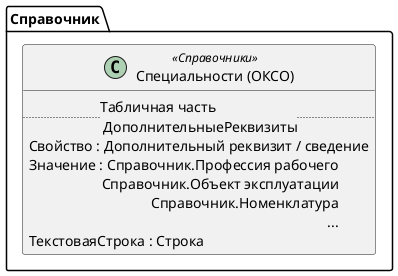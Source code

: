 ﻿@startuml КлассификаторСпециальностейПоОбразованию
'!include templates.wsd
'..\include templates.wsd
class Справочник.КлассификаторСпециальностейПоОбразованию as "Специальности (ОКСО)" <<Справочники>>
{
..Табличная часть \n ДополнительныеРеквизиты..
Свойство : Дополнительный реквизит / сведение
Значение : Справочник.Профессия рабочего\rСправочник.Объект эксплуатации\rСправочник.Номенклатура\r...
ТекстоваяСтрока : Строка
}
@enduml
